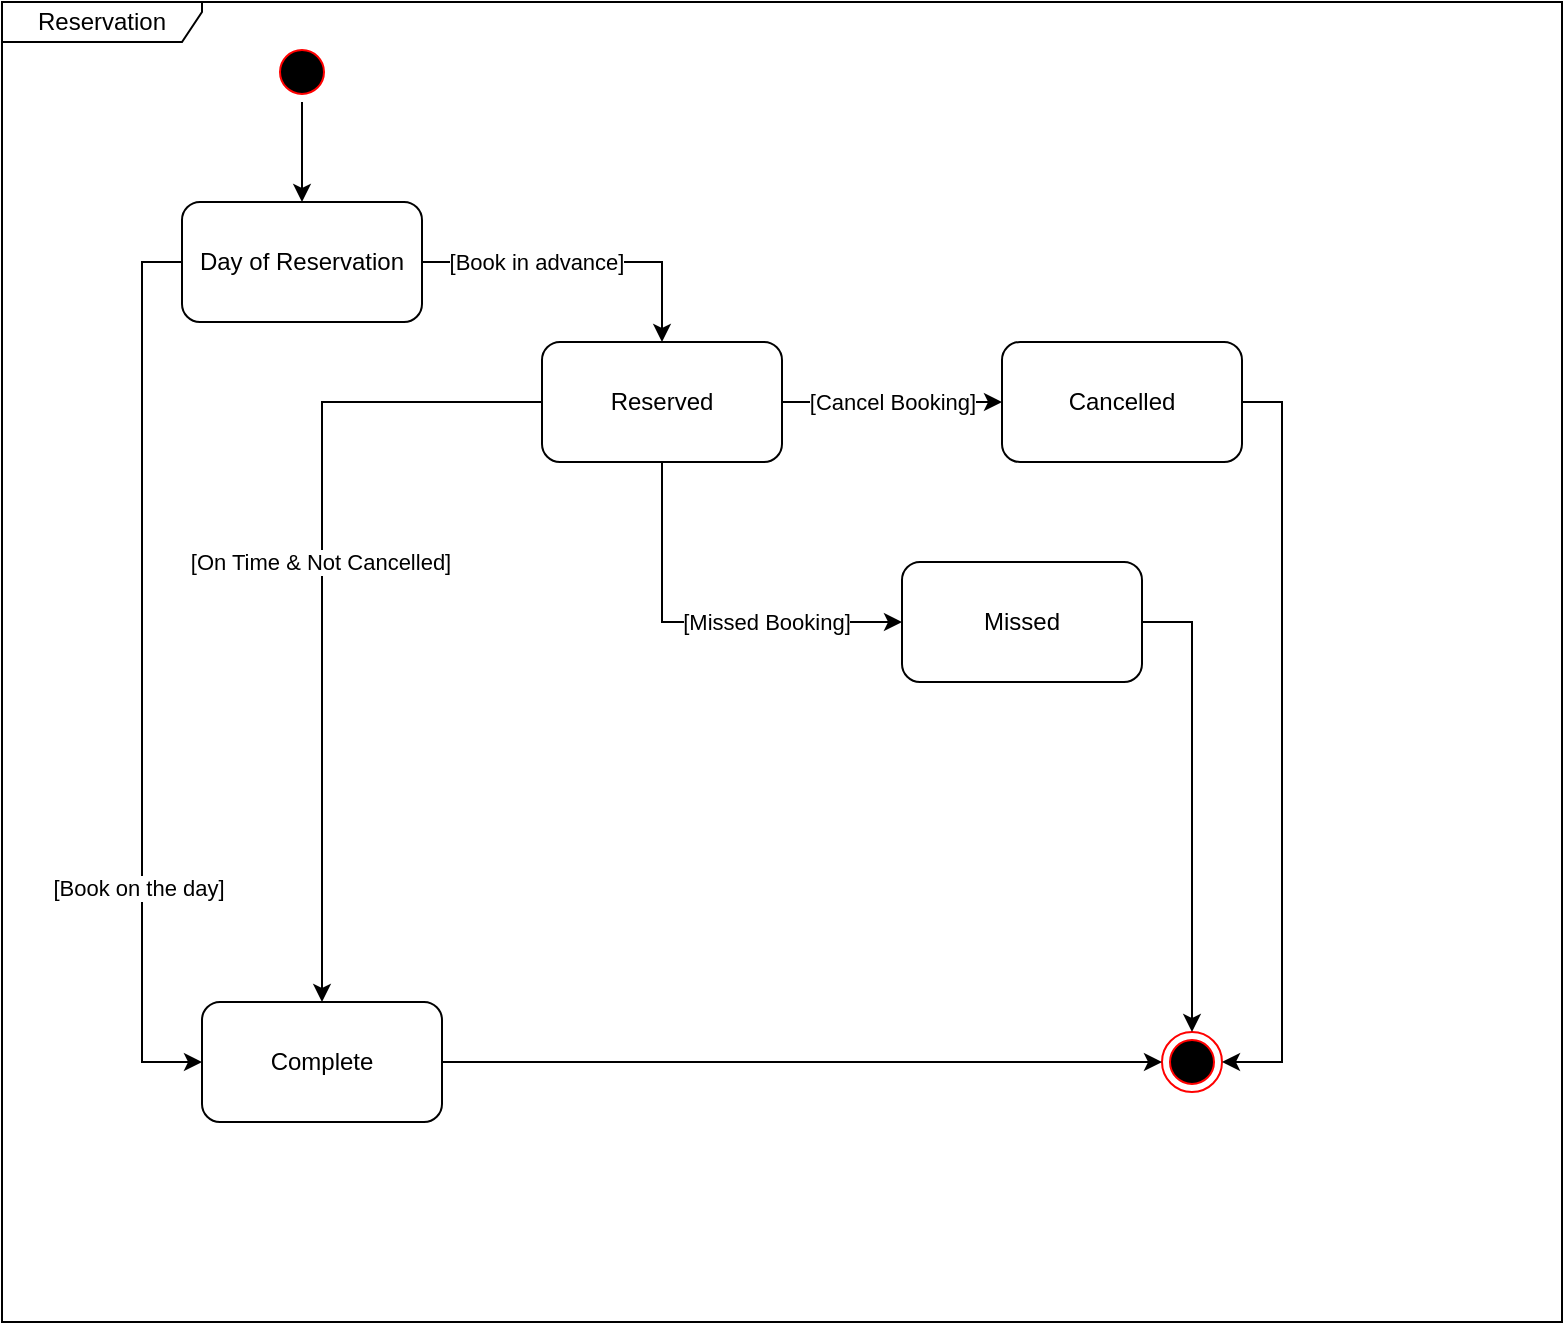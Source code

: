 <mxfile version="15.7.0" type="github">
  <diagram id="Npd62zTc91l9p_BbH5X5" name="Page-1">
    <mxGraphModel dx="1292" dy="632" grid="1" gridSize="10" guides="1" tooltips="1" connect="1" arrows="1" fold="1" page="1" pageScale="1" pageWidth="827" pageHeight="1169" math="0" shadow="0">
      <root>
        <mxCell id="0" />
        <mxCell id="1" parent="0" />
        <mxCell id="GulnhAo9liuhYGO9E0Ef-1" value="Reservation" style="shape=umlFrame;whiteSpace=wrap;html=1;width=100;height=20;" vertex="1" parent="1">
          <mxGeometry x="40" y="40" width="780" height="660" as="geometry" />
        </mxCell>
        <mxCell id="GulnhAo9liuhYGO9E0Ef-58" style="edgeStyle=orthogonalEdgeStyle;rounded=0;orthogonalLoop=1;jettySize=auto;html=1;" edge="1" parent="1" source="GulnhAo9liuhYGO9E0Ef-10" target="GulnhAo9liuhYGO9E0Ef-40">
          <mxGeometry relative="1" as="geometry" />
        </mxCell>
        <mxCell id="GulnhAo9liuhYGO9E0Ef-10" value="" style="ellipse;html=1;shape=startState;fillColor=#000000;strokeColor=#ff0000;" vertex="1" parent="1">
          <mxGeometry x="175" y="60" width="30" height="30" as="geometry" />
        </mxCell>
        <mxCell id="GulnhAo9liuhYGO9E0Ef-48" value="[Cancel Booking]" style="edgeStyle=orthogonalEdgeStyle;rounded=0;orthogonalLoop=1;jettySize=auto;html=1;exitX=1;exitY=0.5;exitDx=0;exitDy=0;entryX=0;entryY=0.5;entryDx=0;entryDy=0;" edge="1" parent="1" source="GulnhAo9liuhYGO9E0Ef-12" target="GulnhAo9liuhYGO9E0Ef-47">
          <mxGeometry relative="1" as="geometry" />
        </mxCell>
        <mxCell id="GulnhAo9liuhYGO9E0Ef-51" style="edgeStyle=orthogonalEdgeStyle;rounded=0;orthogonalLoop=1;jettySize=auto;html=1;exitX=0.5;exitY=1;exitDx=0;exitDy=0;entryX=0;entryY=0.5;entryDx=0;entryDy=0;" edge="1" parent="1" source="GulnhAo9liuhYGO9E0Ef-12" target="GulnhAo9liuhYGO9E0Ef-50">
          <mxGeometry relative="1" as="geometry">
            <Array as="points">
              <mxPoint x="370" y="350" />
            </Array>
          </mxGeometry>
        </mxCell>
        <mxCell id="GulnhAo9liuhYGO9E0Ef-53" value="[Missed Booking]" style="edgeLabel;html=1;align=center;verticalAlign=middle;resizable=0;points=[];" vertex="1" connectable="0" parent="GulnhAo9liuhYGO9E0Ef-51">
          <mxGeometry x="0.191" y="-2" relative="1" as="geometry">
            <mxPoint x="13" y="-2" as="offset" />
          </mxGeometry>
        </mxCell>
        <mxCell id="GulnhAo9liuhYGO9E0Ef-61" style="edgeStyle=orthogonalEdgeStyle;rounded=0;orthogonalLoop=1;jettySize=auto;html=1;" edge="1" parent="1" source="GulnhAo9liuhYGO9E0Ef-12" target="GulnhAo9liuhYGO9E0Ef-14">
          <mxGeometry relative="1" as="geometry" />
        </mxCell>
        <mxCell id="GulnhAo9liuhYGO9E0Ef-62" value="[On Time &amp;amp; Not Cancelled]" style="edgeLabel;html=1;align=center;verticalAlign=middle;resizable=0;points=[];" vertex="1" connectable="0" parent="GulnhAo9liuhYGO9E0Ef-61">
          <mxGeometry x="-0.074" y="-1" relative="1" as="geometry">
            <mxPoint as="offset" />
          </mxGeometry>
        </mxCell>
        <mxCell id="GulnhAo9liuhYGO9E0Ef-12" value="Reserved" style="rounded=1;whiteSpace=wrap;html=1;" vertex="1" parent="1">
          <mxGeometry x="310" y="210" width="120" height="60" as="geometry" />
        </mxCell>
        <mxCell id="GulnhAo9liuhYGO9E0Ef-13" value="" style="ellipse;html=1;shape=endState;fillColor=#000000;strokeColor=#ff0000;" vertex="1" parent="1">
          <mxGeometry x="620" y="555" width="30" height="30" as="geometry" />
        </mxCell>
        <mxCell id="GulnhAo9liuhYGO9E0Ef-60" style="edgeStyle=orthogonalEdgeStyle;rounded=0;orthogonalLoop=1;jettySize=auto;html=1;exitX=1;exitY=0.5;exitDx=0;exitDy=0;entryX=0;entryY=0.5;entryDx=0;entryDy=0;" edge="1" parent="1" source="GulnhAo9liuhYGO9E0Ef-14" target="GulnhAo9liuhYGO9E0Ef-13">
          <mxGeometry relative="1" as="geometry" />
        </mxCell>
        <mxCell id="GulnhAo9liuhYGO9E0Ef-14" value="Complete" style="whiteSpace=wrap;html=1;rounded=1;" vertex="1" parent="1">
          <mxGeometry x="140" y="540" width="120" height="60" as="geometry" />
        </mxCell>
        <mxCell id="GulnhAo9liuhYGO9E0Ef-41" style="edgeStyle=orthogonalEdgeStyle;rounded=0;orthogonalLoop=1;jettySize=auto;html=1;entryX=0.5;entryY=0;entryDx=0;entryDy=0;" edge="1" parent="1" source="GulnhAo9liuhYGO9E0Ef-40" target="GulnhAo9liuhYGO9E0Ef-12">
          <mxGeometry relative="1" as="geometry" />
        </mxCell>
        <mxCell id="GulnhAo9liuhYGO9E0Ef-44" value="[Book in advance]" style="edgeLabel;html=1;align=center;verticalAlign=middle;resizable=0;points=[];" vertex="1" connectable="0" parent="GulnhAo9liuhYGO9E0Ef-41">
          <mxGeometry x="-0.292" relative="1" as="geometry">
            <mxPoint as="offset" />
          </mxGeometry>
        </mxCell>
        <mxCell id="GulnhAo9liuhYGO9E0Ef-42" style="edgeStyle=orthogonalEdgeStyle;rounded=0;orthogonalLoop=1;jettySize=auto;html=1;exitX=0;exitY=0.5;exitDx=0;exitDy=0;" edge="1" parent="1" source="GulnhAo9liuhYGO9E0Ef-40" target="GulnhAo9liuhYGO9E0Ef-14">
          <mxGeometry relative="1" as="geometry">
            <Array as="points">
              <mxPoint x="110" y="170" />
              <mxPoint x="110" y="570" />
            </Array>
          </mxGeometry>
        </mxCell>
        <mxCell id="GulnhAo9liuhYGO9E0Ef-43" value="[Book on the day]" style="edgeLabel;html=1;align=center;verticalAlign=middle;resizable=0;points=[];" vertex="1" connectable="0" parent="GulnhAo9liuhYGO9E0Ef-42">
          <mxGeometry x="0.479" y="-2" relative="1" as="geometry">
            <mxPoint as="offset" />
          </mxGeometry>
        </mxCell>
        <mxCell id="GulnhAo9liuhYGO9E0Ef-40" value="Day of Reservation" style="rounded=1;whiteSpace=wrap;html=1;" vertex="1" parent="1">
          <mxGeometry x="130" y="140" width="120" height="60" as="geometry" />
        </mxCell>
        <mxCell id="GulnhAo9liuhYGO9E0Ef-49" style="edgeStyle=orthogonalEdgeStyle;rounded=0;orthogonalLoop=1;jettySize=auto;html=1;entryX=1;entryY=0.5;entryDx=0;entryDy=0;exitX=1;exitY=0.5;exitDx=0;exitDy=0;" edge="1" parent="1" source="GulnhAo9liuhYGO9E0Ef-47" target="GulnhAo9liuhYGO9E0Ef-13">
          <mxGeometry relative="1" as="geometry">
            <Array as="points">
              <mxPoint x="680" y="240" />
              <mxPoint x="680" y="570" />
            </Array>
          </mxGeometry>
        </mxCell>
        <mxCell id="GulnhAo9liuhYGO9E0Ef-47" value="Cancelled" style="rounded=1;whiteSpace=wrap;html=1;" vertex="1" parent="1">
          <mxGeometry x="540" y="210" width="120" height="60" as="geometry" />
        </mxCell>
        <mxCell id="GulnhAo9liuhYGO9E0Ef-52" style="edgeStyle=orthogonalEdgeStyle;rounded=0;orthogonalLoop=1;jettySize=auto;html=1;exitX=1;exitY=0.5;exitDx=0;exitDy=0;entryX=0.5;entryY=0;entryDx=0;entryDy=0;" edge="1" parent="1" source="GulnhAo9liuhYGO9E0Ef-50" target="GulnhAo9liuhYGO9E0Ef-13">
          <mxGeometry relative="1" as="geometry" />
        </mxCell>
        <mxCell id="GulnhAo9liuhYGO9E0Ef-50" value="Missed" style="rounded=1;whiteSpace=wrap;html=1;" vertex="1" parent="1">
          <mxGeometry x="490" y="320" width="120" height="60" as="geometry" />
        </mxCell>
      </root>
    </mxGraphModel>
  </diagram>
</mxfile>
